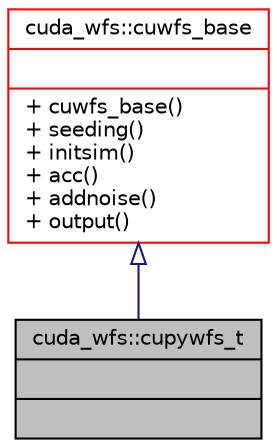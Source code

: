 digraph "cuda_wfs::cupywfs_t"
{
 // INTERACTIVE_SVG=YES
  bgcolor="transparent";
  edge [fontname="Helvetica",fontsize="10",labelfontname="Helvetica",labelfontsize="10"];
  node [fontname="Helvetica",fontsize="10",shape=record];
  Node2 [label="{cuda_wfs::cupywfs_t\n||}",height=0.2,width=0.4,color="black", fillcolor="grey75", style="filled", fontcolor="black"];
  Node3 -> Node2 [dir="back",color="midnightblue",fontsize="10",style="solid",arrowtail="onormal",fontname="Helvetica"];
  Node3 [label="{cuda_wfs::cuwfs_base\n||+ cuwfs_base()\l+ seeding()\l+ initsim()\l+ acc()\l+ addnoise()\l+ output()\l}",height=0.2,width=0.4,color="red",URL="$classcuda__wfs_1_1cuwfs__base.html"];
}

